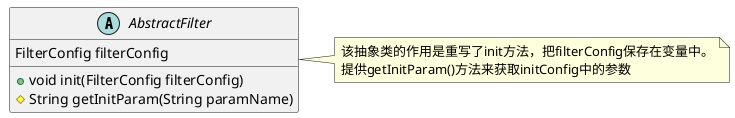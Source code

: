 @startuml
abstract class AbstractFilter {
FilterConfig filterConfig
+void init(FilterConfig filterConfig)
#String getInitParam(String paramName)
}

note right of AbstractFilter : 该抽象类的作用是重写了init方法，把filterConfig保存在变量中。\n提供getInitParam()方法来获取initConfig中的参数
@enduml